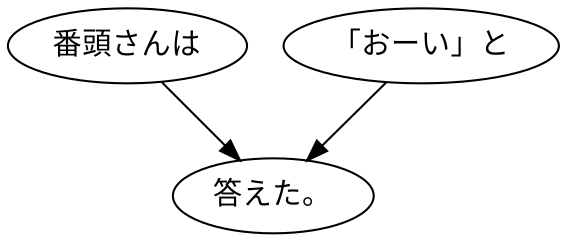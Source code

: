 digraph graph4452 {
	node0 [label="番頭さんは"];
	node1 [label="「おーい」と"];
	node2 [label="答えた。"];
	node0 -> node2;
	node1 -> node2;
}
